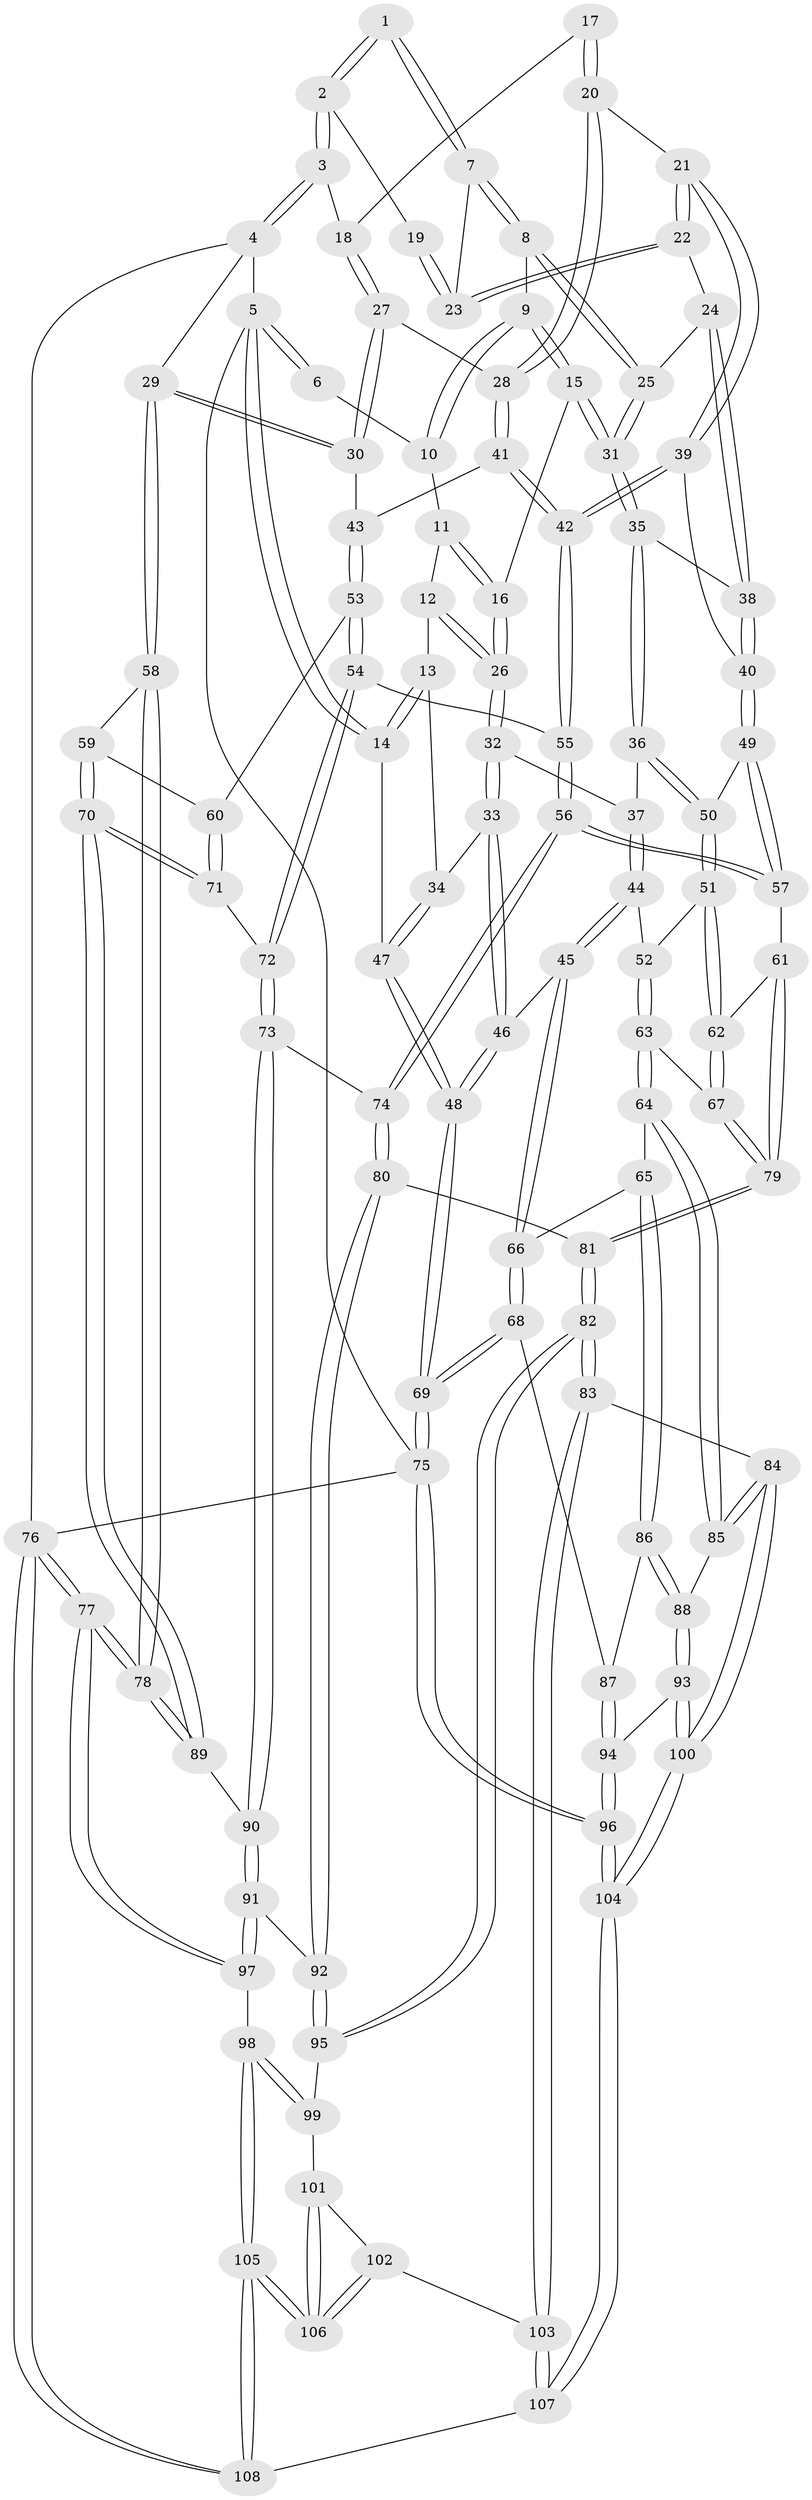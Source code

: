 // coarse degree distribution, {4: 0.4838709677419355, 5: 0.3548387096774194, 6: 0.06451612903225806, 3: 0.0967741935483871}
// Generated by graph-tools (version 1.1) at 2025/42/03/06/25 10:42:34]
// undirected, 108 vertices, 267 edges
graph export_dot {
graph [start="1"]
  node [color=gray90,style=filled];
  1 [pos="+0.5980779757570848+0"];
  2 [pos="+0.9691090941063271+0"];
  3 [pos="+1+0"];
  4 [pos="+1+0"];
  5 [pos="+0+0"];
  6 [pos="+0.29985780029349945+0"];
  7 [pos="+0.5698763096006891+0.09860933130376445"];
  8 [pos="+0.5233814796799992+0.13548656532547823"];
  9 [pos="+0.4388515846763793+0.0674080933574618"];
  10 [pos="+0.3040862721039149+0"];
  11 [pos="+0.27659558749939983+0"];
  12 [pos="+0.18426042825003255+0.12500288647037772"];
  13 [pos="+0.16509744966390152+0.14844178967746424"];
  14 [pos="+0+0.06791885197873487"];
  15 [pos="+0.36271097889046894+0.1786547521316433"];
  16 [pos="+0.3384461820493701+0.17952517851372155"];
  17 [pos="+0.6919325893689658+0.12616904606348248"];
  18 [pos="+0.8734075308555201+0.06897070770936982"];
  19 [pos="+0.6713507981786387+0.0887550951409387"];
  20 [pos="+0.7114433066753689+0.2119698505498951"];
  21 [pos="+0.7045210867308707+0.21651215709502572"];
  22 [pos="+0.6845228466008773+0.21244749113372574"];
  23 [pos="+0.5963959687493743+0.10299087157945545"];
  24 [pos="+0.6269239004030013+0.2204694501632873"];
  25 [pos="+0.5173086741160027+0.17745452970130088"];
  26 [pos="+0.3369379277451761+0.18110038612338322"];
  27 [pos="+0.8251826761929674+0.19169226379487278"];
  28 [pos="+0.8245185676178592+0.19236897063126476"];
  29 [pos="+1+0.32866744365789946"];
  30 [pos="+1+0.33582591114738064"];
  31 [pos="+0.48482681658070703+0.22856946954898644"];
  32 [pos="+0.2909597617291938+0.25329778268138525"];
  33 [pos="+0.208943665007647+0.2719963564012579"];
  34 [pos="+0.2020501655587758+0.26516544837880274"];
  35 [pos="+0.4830979465404352+0.28143500850203007"];
  36 [pos="+0.46705137479185455+0.30302919493502595"];
  37 [pos="+0.3378537051403855+0.29082833128536223"];
  38 [pos="+0.5883165742852631+0.31699834287335665"];
  39 [pos="+0.6792692961141451+0.37439602183644"];
  40 [pos="+0.6566721583026073+0.37384814737292943"];
  41 [pos="+0.8248062403010714+0.3377566251713733"];
  42 [pos="+0.7059248924512262+0.39234168416007414"];
  43 [pos="+0.907894799466535+0.38468412493221577"];
  44 [pos="+0.3321397538376944+0.4184336858067899"];
  45 [pos="+0.2031661506400855+0.4171645361099874"];
  46 [pos="+0.19835257468923226+0.4050000158420053"];
  47 [pos="+0+0.29960188869666815"];
  48 [pos="+0+0.30042573436878195"];
  49 [pos="+0.5628797842445725+0.4428660168168771"];
  50 [pos="+0.4522457630903108+0.4070089401048938"];
  51 [pos="+0.4379477970364599+0.4203476355588956"];
  52 [pos="+0.3637026941698799+0.4331475184787173"];
  53 [pos="+0.8758857332120162+0.47240179252328857"];
  54 [pos="+0.8414629702852048+0.4963886981228458"];
  55 [pos="+0.7223814647524045+0.4483773753720708"];
  56 [pos="+0.6657788820425774+0.5964564017348293"];
  57 [pos="+0.5785782247413389+0.5620962366256054"];
  58 [pos="+1+0.4509114254689809"];
  59 [pos="+0.9484704049608084+0.5085805362554052"];
  60 [pos="+0.9175997905449536+0.5010906084669859"];
  61 [pos="+0.49292544909296027+0.5874981647933153"];
  62 [pos="+0.44203428612712076+0.44172680911771955"];
  63 [pos="+0.3332260121299171+0.585764057491205"];
  64 [pos="+0.2503840867067842+0.5996997491514443"];
  65 [pos="+0.24651300936946294+0.5981973096681641"];
  66 [pos="+0.20053525806047828+0.4259767808513992"];
  67 [pos="+0.37649450694075043+0.6031908839557147"];
  68 [pos="+0+0.6063326452935915"];
  69 [pos="+0+0.5906261213947981"];
  70 [pos="+0.9627522259415905+0.6811569967654465"];
  71 [pos="+0.9225772307887908+0.6496381297838617"];
  72 [pos="+0.8325222372289379+0.599047788356062"];
  73 [pos="+0.7057310083253843+0.6398221936757732"];
  74 [pos="+0.6913116040516196+0.6406817584377216"];
  75 [pos="+0+1"];
  76 [pos="+1+1"];
  77 [pos="+1+1"];
  78 [pos="+1+0.6640070832918132"];
  79 [pos="+0.441057027403757+0.6400552951990179"];
  80 [pos="+0.6682106550328264+0.7062301986114563"];
  81 [pos="+0.44303600777842295+0.657820216605645"];
  82 [pos="+0.42971037598445+0.7863034221270762"];
  83 [pos="+0.4050190389329416+0.8152903680616427"];
  84 [pos="+0.3679694687367239+0.8221670871031022"];
  85 [pos="+0.2963188059899772+0.7905846266083043"];
  86 [pos="+0.10848685421422248+0.6510968942398107"];
  87 [pos="+0.02384252463422051+0.653320149455644"];
  88 [pos="+0.23935406416760344+0.7983325291106027"];
  89 [pos="+0.9655373719793873+0.6839056611526976"];
  90 [pos="+0.8886850624752584+0.7755977829875543"];
  91 [pos="+0.8819268114331015+0.7911765268808262"];
  92 [pos="+0.6593610123741319+0.7707093387783519"];
  93 [pos="+0.1678084805860588+0.8475220107688397"];
  94 [pos="+0.09955053676533264+0.8315698427224424"];
  95 [pos="+0.6514423471683356+0.7857490332588892"];
  96 [pos="+0+1"];
  97 [pos="+0.882193880974776+0.8809096758544006"];
  98 [pos="+0.7497428050776201+0.9403243423442382"];
  99 [pos="+0.6540461478408868+0.8003564890495232"];
  100 [pos="+0.22257664424602977+1"];
  101 [pos="+0.5893621549768345+0.8972572083907345"];
  102 [pos="+0.4847718129350287+0.9154587028668417"];
  103 [pos="+0.46242727614217394+0.9106921996262797"];
  104 [pos="+0.18691449166715454+1"];
  105 [pos="+0.6828065292179576+1"];
  106 [pos="+0.6170779130241035+1"];
  107 [pos="+0.4180646510890813+1"];
  108 [pos="+0.6805052390098181+1"];
  1 -- 2;
  1 -- 2;
  1 -- 7;
  1 -- 7;
  2 -- 3;
  2 -- 3;
  2 -- 19;
  3 -- 4;
  3 -- 4;
  3 -- 18;
  4 -- 5;
  4 -- 29;
  4 -- 76;
  5 -- 6;
  5 -- 6;
  5 -- 14;
  5 -- 14;
  5 -- 75;
  6 -- 10;
  7 -- 8;
  7 -- 8;
  7 -- 23;
  8 -- 9;
  8 -- 25;
  8 -- 25;
  9 -- 10;
  9 -- 10;
  9 -- 15;
  9 -- 15;
  10 -- 11;
  11 -- 12;
  11 -- 16;
  11 -- 16;
  12 -- 13;
  12 -- 26;
  12 -- 26;
  13 -- 14;
  13 -- 14;
  13 -- 34;
  14 -- 47;
  15 -- 16;
  15 -- 31;
  15 -- 31;
  16 -- 26;
  16 -- 26;
  17 -- 18;
  17 -- 20;
  17 -- 20;
  18 -- 27;
  18 -- 27;
  19 -- 23;
  19 -- 23;
  20 -- 21;
  20 -- 28;
  20 -- 28;
  21 -- 22;
  21 -- 22;
  21 -- 39;
  21 -- 39;
  22 -- 23;
  22 -- 23;
  22 -- 24;
  24 -- 25;
  24 -- 38;
  24 -- 38;
  25 -- 31;
  25 -- 31;
  26 -- 32;
  26 -- 32;
  27 -- 28;
  27 -- 30;
  27 -- 30;
  28 -- 41;
  28 -- 41;
  29 -- 30;
  29 -- 30;
  29 -- 58;
  29 -- 58;
  30 -- 43;
  31 -- 35;
  31 -- 35;
  32 -- 33;
  32 -- 33;
  32 -- 37;
  33 -- 34;
  33 -- 46;
  33 -- 46;
  34 -- 47;
  34 -- 47;
  35 -- 36;
  35 -- 36;
  35 -- 38;
  36 -- 37;
  36 -- 50;
  36 -- 50;
  37 -- 44;
  37 -- 44;
  38 -- 40;
  38 -- 40;
  39 -- 40;
  39 -- 42;
  39 -- 42;
  40 -- 49;
  40 -- 49;
  41 -- 42;
  41 -- 42;
  41 -- 43;
  42 -- 55;
  42 -- 55;
  43 -- 53;
  43 -- 53;
  44 -- 45;
  44 -- 45;
  44 -- 52;
  45 -- 46;
  45 -- 66;
  45 -- 66;
  46 -- 48;
  46 -- 48;
  47 -- 48;
  47 -- 48;
  48 -- 69;
  48 -- 69;
  49 -- 50;
  49 -- 57;
  49 -- 57;
  50 -- 51;
  50 -- 51;
  51 -- 52;
  51 -- 62;
  51 -- 62;
  52 -- 63;
  52 -- 63;
  53 -- 54;
  53 -- 54;
  53 -- 60;
  54 -- 55;
  54 -- 72;
  54 -- 72;
  55 -- 56;
  55 -- 56;
  56 -- 57;
  56 -- 57;
  56 -- 74;
  56 -- 74;
  57 -- 61;
  58 -- 59;
  58 -- 78;
  58 -- 78;
  59 -- 60;
  59 -- 70;
  59 -- 70;
  60 -- 71;
  60 -- 71;
  61 -- 62;
  61 -- 79;
  61 -- 79;
  62 -- 67;
  62 -- 67;
  63 -- 64;
  63 -- 64;
  63 -- 67;
  64 -- 65;
  64 -- 85;
  64 -- 85;
  65 -- 66;
  65 -- 86;
  65 -- 86;
  66 -- 68;
  66 -- 68;
  67 -- 79;
  67 -- 79;
  68 -- 69;
  68 -- 69;
  68 -- 87;
  69 -- 75;
  69 -- 75;
  70 -- 71;
  70 -- 71;
  70 -- 89;
  70 -- 89;
  71 -- 72;
  72 -- 73;
  72 -- 73;
  73 -- 74;
  73 -- 90;
  73 -- 90;
  74 -- 80;
  74 -- 80;
  75 -- 96;
  75 -- 96;
  75 -- 76;
  76 -- 77;
  76 -- 77;
  76 -- 108;
  76 -- 108;
  77 -- 78;
  77 -- 78;
  77 -- 97;
  77 -- 97;
  78 -- 89;
  78 -- 89;
  79 -- 81;
  79 -- 81;
  80 -- 81;
  80 -- 92;
  80 -- 92;
  81 -- 82;
  81 -- 82;
  82 -- 83;
  82 -- 83;
  82 -- 95;
  82 -- 95;
  83 -- 84;
  83 -- 103;
  83 -- 103;
  84 -- 85;
  84 -- 85;
  84 -- 100;
  84 -- 100;
  85 -- 88;
  86 -- 87;
  86 -- 88;
  86 -- 88;
  87 -- 94;
  87 -- 94;
  88 -- 93;
  88 -- 93;
  89 -- 90;
  90 -- 91;
  90 -- 91;
  91 -- 92;
  91 -- 97;
  91 -- 97;
  92 -- 95;
  92 -- 95;
  93 -- 94;
  93 -- 100;
  93 -- 100;
  94 -- 96;
  94 -- 96;
  95 -- 99;
  96 -- 104;
  96 -- 104;
  97 -- 98;
  98 -- 99;
  98 -- 99;
  98 -- 105;
  98 -- 105;
  99 -- 101;
  100 -- 104;
  100 -- 104;
  101 -- 102;
  101 -- 106;
  101 -- 106;
  102 -- 103;
  102 -- 106;
  102 -- 106;
  103 -- 107;
  103 -- 107;
  104 -- 107;
  104 -- 107;
  105 -- 106;
  105 -- 106;
  105 -- 108;
  105 -- 108;
  107 -- 108;
}
